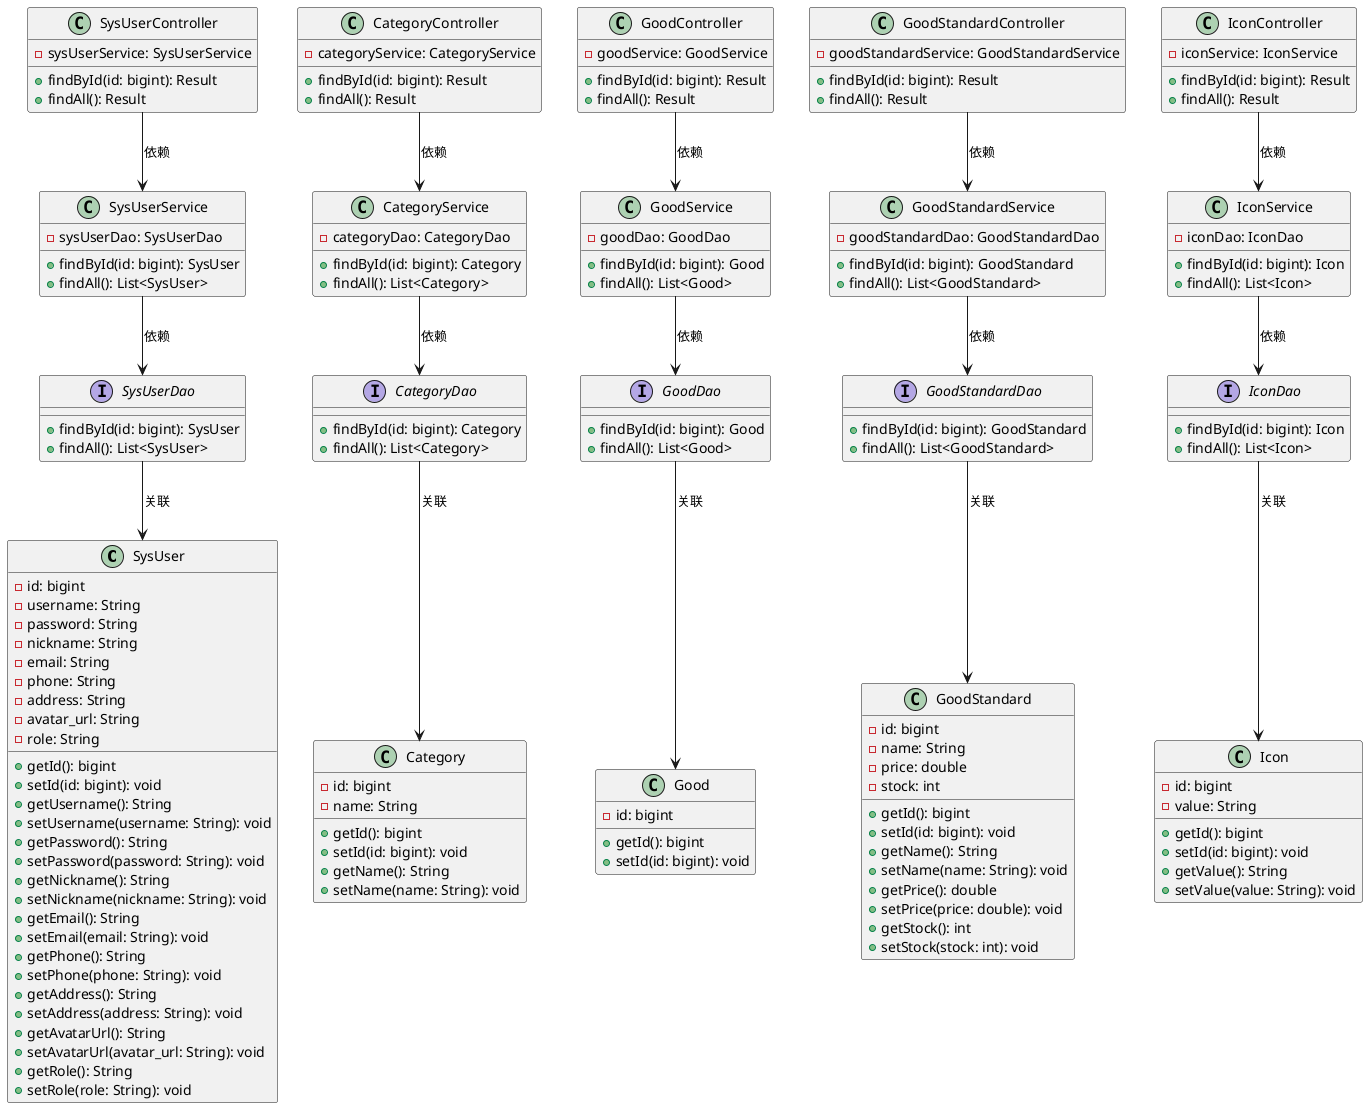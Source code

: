 @startuml

' 实体类

' 管理员类
class SysUser {
    - id: bigint
    - username: String
    - password: String
    - nickname: String
    - email: String
    - phone: String
    - address: String
    - avatar_url: String
    - role: String
    + getId(): bigint
    + setId(id: bigint): void
    + getUsername(): String
    + setUsername(username: String): void
    + getPassword(): String
    + setPassword(password: String): void
    + getNickname(): String
    + setNickname(nickname: String): void
    + getEmail(): String
    + setEmail(email: String): void
    + getPhone(): String
    + setPhone(phone: String): void
    + getAddress(): String
    + setAddress(address: String): void
    + getAvatarUrl(): String
    + setAvatarUrl(avatar_url: String): void
    + getRole(): String
    + setRole(role: String): void
}

' 商品分类类
class Category {
    - id: bigint
    - name: String
    + getId(): bigint
    + setId(id: bigint): void
    + getName(): String
    + setName(name: String): void
}

' 商品类
class Good {
    - id: bigint
    + getId(): bigint
    + setId(id: bigint): void
}

' 商品规格类
class GoodStandard {
    - id: bigint
    - name: String
    - price: double
    - stock: int
    + getId(): bigint
    + setId(id: bigint): void
    + getName(): String
    + setName(name: String): void
    + getPrice(): double
    + setPrice(price: double): void
    + getStock(): int
    + setStock(stock: int): void
}

' 图标类
class Icon {
    - id: bigint
    - value: String
    + getId(): bigint
    + setId(id: bigint): void
    + getValue(): String
    + setValue(value: String): void
}

' 数据访问对象接口

' 管理员数据访问接口
interface SysUserDao {
    + findById(id: bigint): SysUser
    + findAll(): List<SysUser>
}

' 商品分类数据访问接口
interface CategoryDao {
    + findById(id: bigint): Category
    + findAll(): List<Category>
}

' 商品数据访问接口
interface GoodDao {
    + findById(id: bigint): Good
    + findAll(): List<Good>
}

' 商品规格数据访问接口
interface GoodStandardDao {
    + findById(id: bigint): GoodStandard
    + findAll(): List<GoodStandard>
}

' 图标数据访问接口
interface IconDao {
    + findById(id: bigint): Icon
    + findAll(): List<Icon>
}

' 服务类

' 管理员服务类
class SysUserService {
    - sysUserDao: SysUserDao
    + findById(id: bigint): SysUser
    + findAll(): List<SysUser>
}

' 商品分类服务类
class CategoryService {
    - categoryDao: CategoryDao
    + findById(id: bigint): Category
    + findAll(): List<Category>
}

' 商品服务类
class GoodService {
    - goodDao: GoodDao
    + findById(id: bigint): Good
    + findAll(): List<Good>
}

' 商品规格服务类
class GoodStandardService {
    - goodStandardDao: GoodStandardDao
    + findById(id: bigint): GoodStandard
    + findAll(): List<GoodStandard>
}

' 图标服务类
class IconService {
    - iconDao: IconDao
    + findById(id: bigint): Icon
    + findAll(): List<Icon>
}

' 控制器类

' 管理员控制器类
class SysUserController {
    - sysUserService: SysUserService
    + findById(id: bigint): Result
    + findAll(): Result
}

' 商品分类控制器类
class CategoryController {
    - categoryService: CategoryService
    + findById(id: bigint): Result
    + findAll(): Result
}

' 商品控制器类
class GoodController {
    - goodService: GoodService
    + findById(id: bigint): Result
    + findAll(): Result
}

' 商品规格控制器类
class GoodStandardController {
    - goodStandardService: GoodStandardService
    + findById(id: bigint): Result
    + findAll(): Result
}

' 图标控制器类
class IconController {
    - iconService: IconService
    + findById(id: bigint): Result
    + findAll(): Result
}

' 关联关系

SysUserController --> SysUserService : 依赖
SysUserService --> SysUserDao : 依赖
SysUserDao --> SysUser : 关联

CategoryController --> CategoryService : 依赖
CategoryService --> CategoryDao : 依赖
CategoryDao --> Category : 关联

GoodController --> GoodService : 依赖
GoodService --> GoodDao : 依赖
GoodDao --> Good : 关联

GoodStandardController --> GoodStandardService : 依赖
GoodStandardService --> GoodStandardDao : 依赖
GoodStandardDao --> GoodStandard : 关联

IconController --> IconService : 依赖
IconService --> IconDao : 依赖
IconDao --> Icon : 关联

@enduml